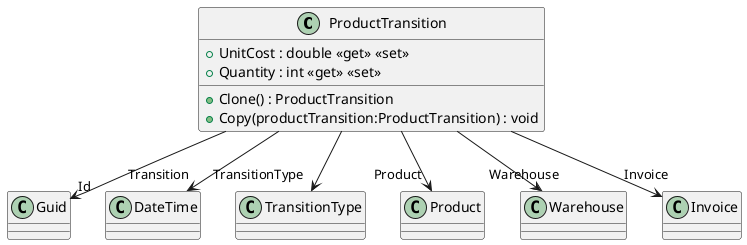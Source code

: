 @startuml
class ProductTransition {
    + UnitCost : double <<get>> <<set>>
    + Quantity : int <<get>> <<set>>
    + Clone() : ProductTransition
    + Copy(productTransition:ProductTransition) : void
}
ProductTransition --> "Id" Guid
ProductTransition --> "Transition" DateTime
ProductTransition --> "TransitionType" TransitionType
ProductTransition --> "Product" Product
ProductTransition --> "Warehouse" Warehouse
ProductTransition --> "Invoice" Invoice
@enduml
